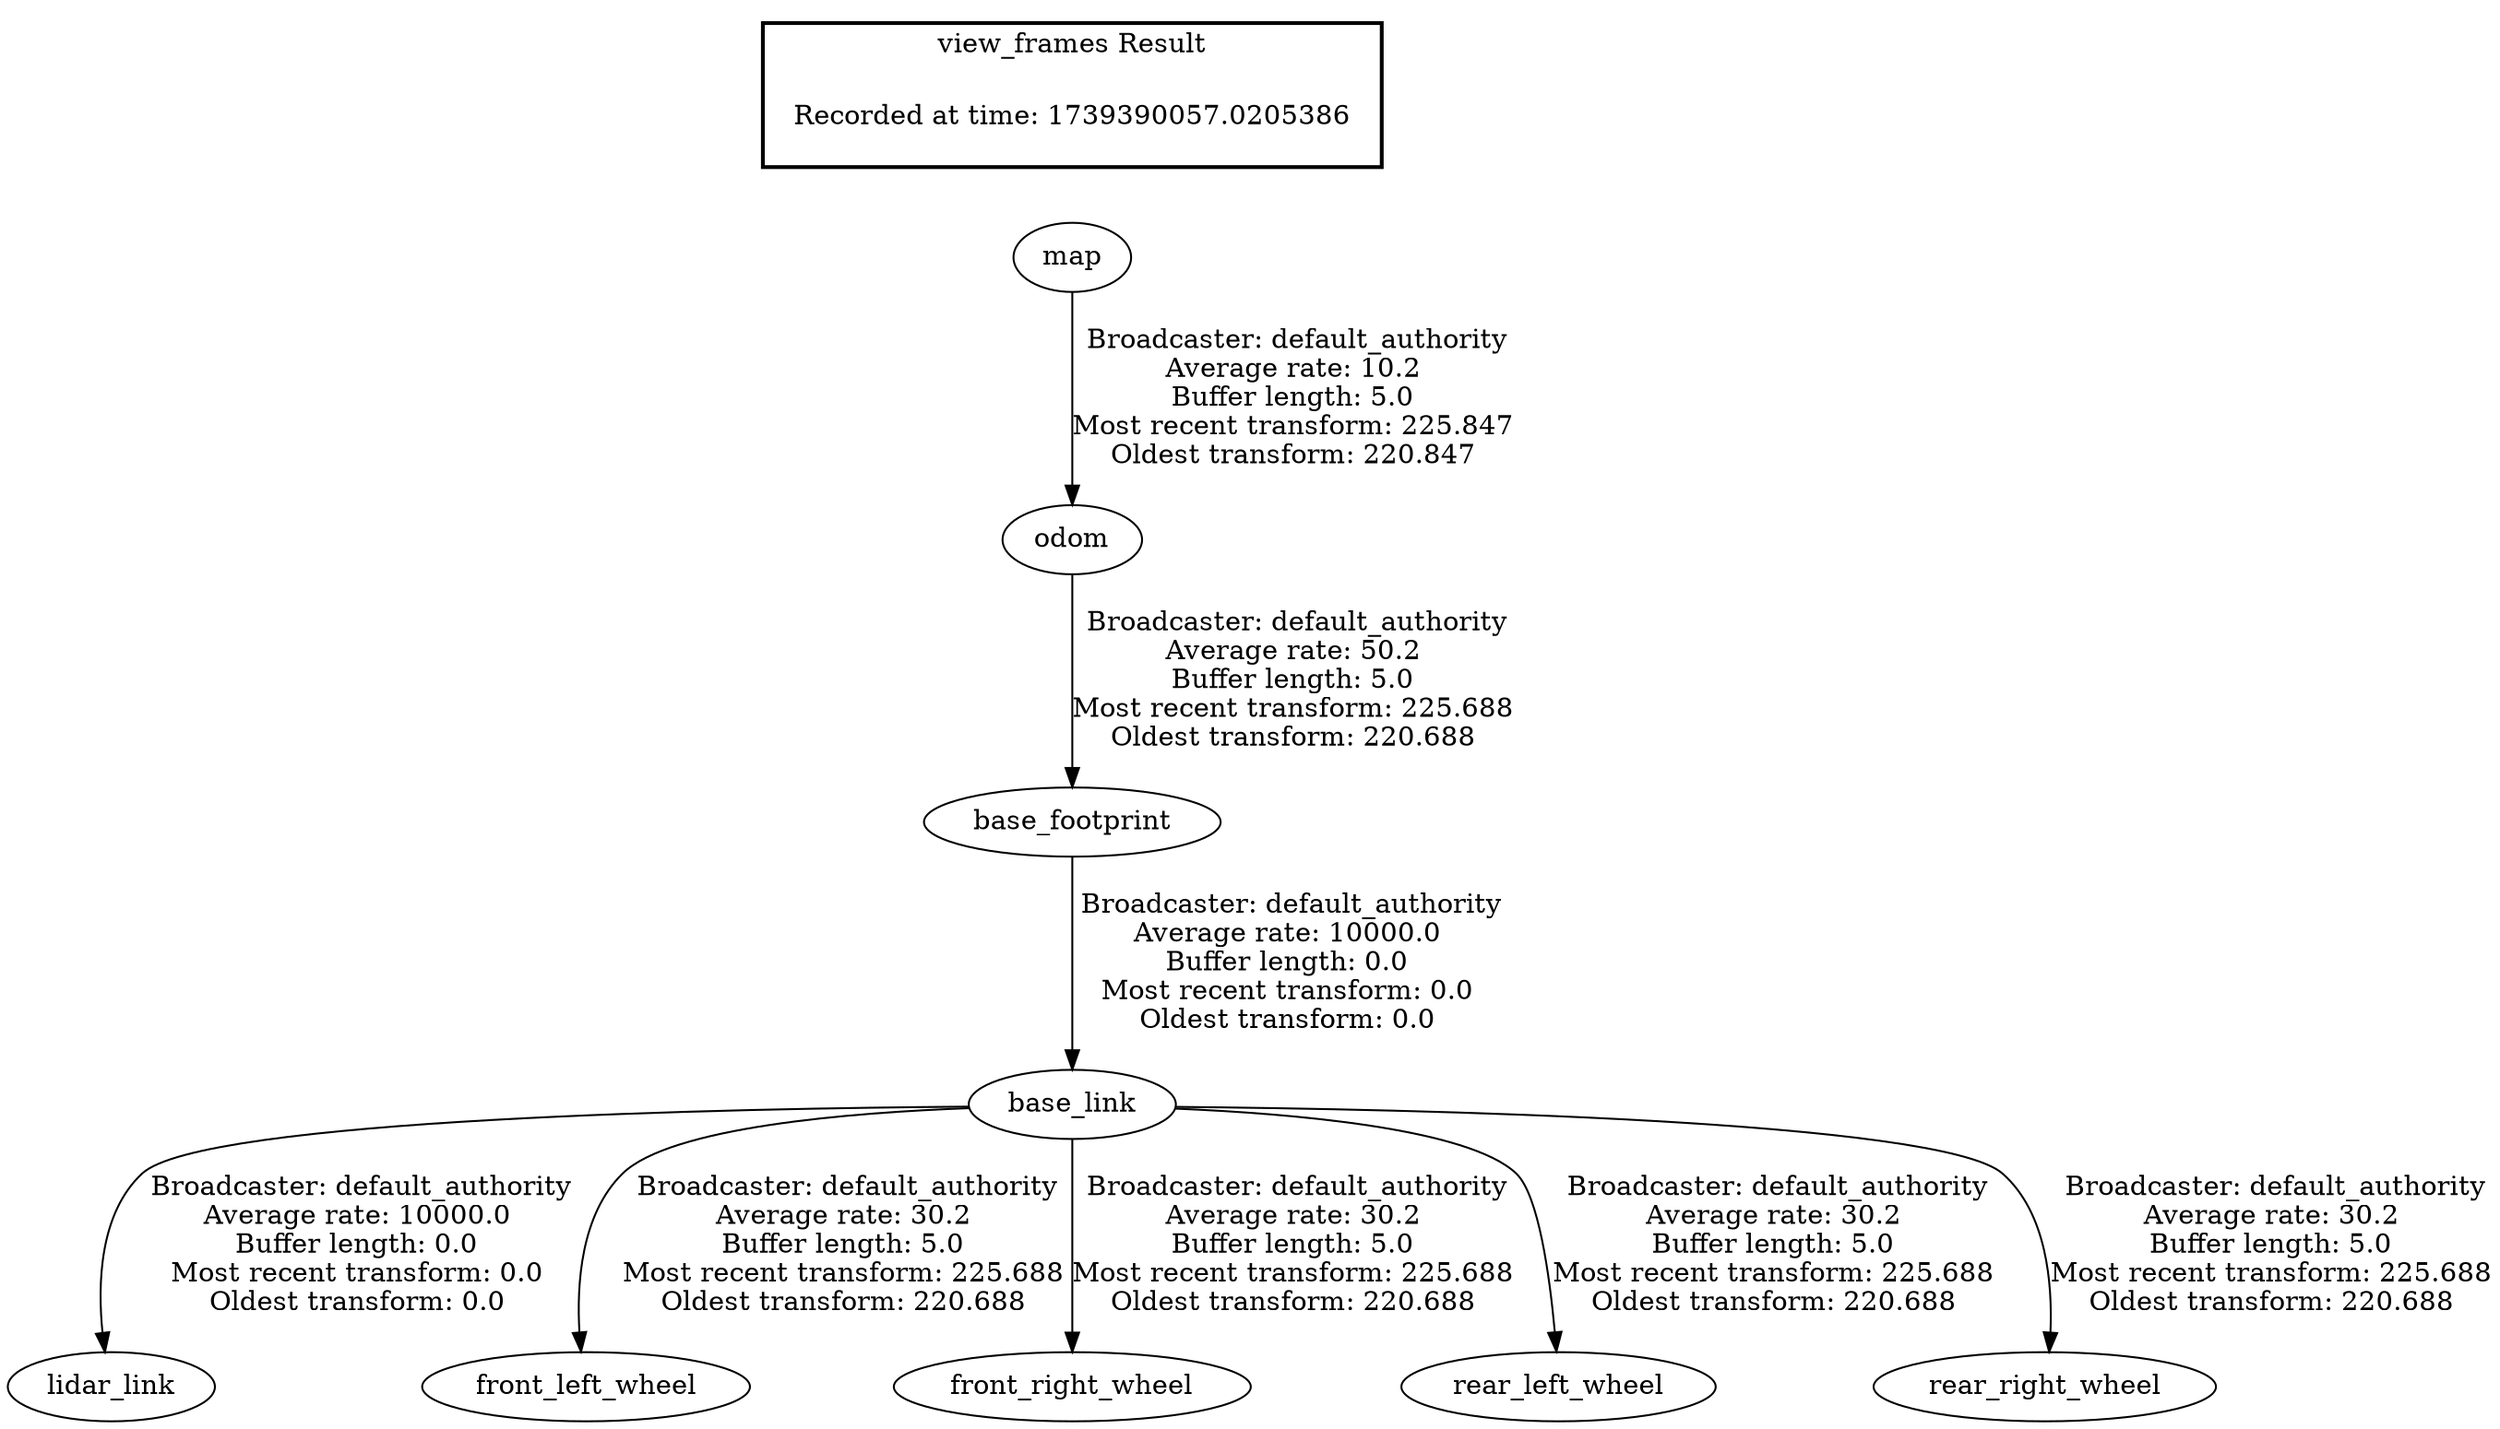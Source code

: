digraph G {
"odom" -> "base_footprint"[label=" Broadcaster: default_authority\nAverage rate: 50.2\nBuffer length: 5.0\nMost recent transform: 225.688\nOldest transform: 220.688\n"];
"map" -> "odom"[label=" Broadcaster: default_authority\nAverage rate: 10.2\nBuffer length: 5.0\nMost recent transform: 225.847\nOldest transform: 220.847\n"];
"base_footprint" -> "base_link"[label=" Broadcaster: default_authority\nAverage rate: 10000.0\nBuffer length: 0.0\nMost recent transform: 0.0\nOldest transform: 0.0\n"];
"base_link" -> "lidar_link"[label=" Broadcaster: default_authority\nAverage rate: 10000.0\nBuffer length: 0.0\nMost recent transform: 0.0\nOldest transform: 0.0\n"];
"base_link" -> "front_left_wheel"[label=" Broadcaster: default_authority\nAverage rate: 30.2\nBuffer length: 5.0\nMost recent transform: 225.688\nOldest transform: 220.688\n"];
"base_link" -> "front_right_wheel"[label=" Broadcaster: default_authority\nAverage rate: 30.2\nBuffer length: 5.0\nMost recent transform: 225.688\nOldest transform: 220.688\n"];
"base_link" -> "rear_left_wheel"[label=" Broadcaster: default_authority\nAverage rate: 30.2\nBuffer length: 5.0\nMost recent transform: 225.688\nOldest transform: 220.688\n"];
"base_link" -> "rear_right_wheel"[label=" Broadcaster: default_authority\nAverage rate: 30.2\nBuffer length: 5.0\nMost recent transform: 225.688\nOldest transform: 220.688\n"];
edge [style=invis];
 subgraph cluster_legend { style=bold; color=black; label ="view_frames Result";
"Recorded at time: 1739390057.0205386"[ shape=plaintext ] ;
}->"map";
}